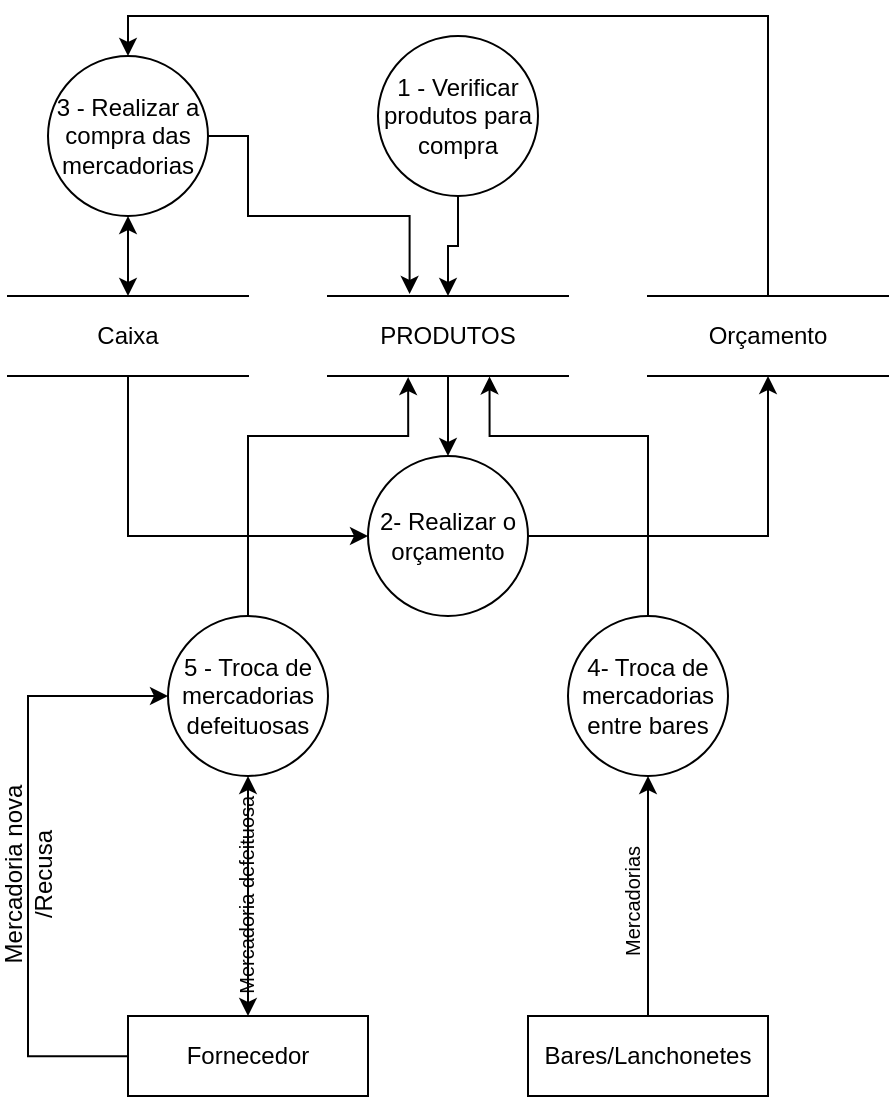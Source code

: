 <mxfile version="12.9.2" type="device"><diagram id="JR5-yKG_D1q2GUw1KWqf" name="Page-1"><mxGraphModel dx="1237" dy="669" grid="1" gridSize="10" guides="1" tooltips="1" connect="1" arrows="1" fold="1" page="1" pageScale="1" pageWidth="1169" pageHeight="827" math="0" shadow="0"><root><mxCell id="0"/><mxCell id="1" parent="0"/><mxCell id="veqbe7Npe6lUpJ3kkmxu-10" value="" style="edgeStyle=orthogonalEdgeStyle;rounded=0;orthogonalLoop=1;jettySize=auto;html=1;" parent="1" source="veqbe7Npe6lUpJ3kkmxu-1" target="veqbe7Npe6lUpJ3kkmxu-7" edge="1"><mxGeometry relative="1" as="geometry"/></mxCell><mxCell id="veqbe7Npe6lUpJ3kkmxu-1" value="&lt;font style=&quot;vertical-align: inherit&quot;&gt;&lt;font style=&quot;vertical-align: inherit&quot;&gt;1 - Verificar produtos para compra&lt;br&gt;&lt;/font&gt;&lt;/font&gt;" style="ellipse;whiteSpace=wrap;html=1;aspect=fixed;" parent="1" vertex="1"><mxGeometry x="505" y="190" width="80" height="80" as="geometry"/></mxCell><mxCell id="veqbe7Npe6lUpJ3kkmxu-15" value="" style="edgeStyle=orthogonalEdgeStyle;rounded=0;orthogonalLoop=1;jettySize=auto;html=1;entryX=0.5;entryY=1;entryDx=0;entryDy=0;" parent="1" source="veqbe7Npe6lUpJ3kkmxu-2" target="veqbe7Npe6lUpJ3kkmxu-8" edge="1"><mxGeometry relative="1" as="geometry"><mxPoint x="700" y="440" as="targetPoint"/></mxGeometry></mxCell><mxCell id="veqbe7Npe6lUpJ3kkmxu-2" value="&lt;font style=&quot;vertical-align: inherit&quot;&gt;&lt;font style=&quot;vertical-align: inherit&quot;&gt;2- Realizar o orçamento&lt;/font&gt;&lt;/font&gt;" style="ellipse;whiteSpace=wrap;html=1;aspect=fixed;" parent="1" vertex="1"><mxGeometry x="500" y="400" width="80" height="80" as="geometry"/></mxCell><mxCell id="veqbe7Npe6lUpJ3kkmxu-18" value="" style="edgeStyle=orthogonalEdgeStyle;rounded=0;orthogonalLoop=1;jettySize=auto;html=1;entryX=0.34;entryY=-0.025;entryDx=0;entryDy=0;entryPerimeter=0;exitX=1;exitY=0.5;exitDx=0;exitDy=0;" parent="1" source="veqbe7Npe6lUpJ3kkmxu-3" target="veqbe7Npe6lUpJ3kkmxu-7" edge="1"><mxGeometry relative="1" as="geometry"><Array as="points"><mxPoint x="440" y="240"/><mxPoint x="440" y="280"/><mxPoint x="521" y="280"/></Array></mxGeometry></mxCell><mxCell id="veqbe7Npe6lUpJ3kkmxu-3" value="&lt;font style=&quot;vertical-align: inherit&quot;&gt;&lt;font style=&quot;vertical-align: inherit&quot;&gt;3 - Realizar a compra das mercadorias&lt;/font&gt;&lt;/font&gt;" style="ellipse;whiteSpace=wrap;html=1;aspect=fixed;" parent="1" vertex="1"><mxGeometry x="340" y="200" width="80" height="80" as="geometry"/></mxCell><mxCell id="veqbe7Npe6lUpJ3kkmxu-22" value="" style="edgeStyle=orthogonalEdgeStyle;rounded=0;orthogonalLoop=1;jettySize=auto;html=1;startArrow=none;startFill=0;entryX=0.673;entryY=1.005;entryDx=0;entryDy=0;entryPerimeter=0;" parent="1" source="veqbe7Npe6lUpJ3kkmxu-4" target="veqbe7Npe6lUpJ3kkmxu-7" edge="1"><mxGeometry relative="1" as="geometry"><mxPoint x="640" y="380" as="targetPoint"/><Array as="points"><mxPoint x="640" y="390"/><mxPoint x="561" y="390"/></Array></mxGeometry></mxCell><mxCell id="veqbe7Npe6lUpJ3kkmxu-4" value="&lt;font style=&quot;vertical-align: inherit&quot;&gt;&lt;font style=&quot;vertical-align: inherit&quot;&gt;&lt;font style=&quot;vertical-align: inherit&quot;&gt;&lt;font style=&quot;vertical-align: inherit&quot;&gt;&lt;font style=&quot;vertical-align: inherit&quot;&gt;&lt;font style=&quot;vertical-align: inherit&quot;&gt;4- Troca de mercadorias entre bares&lt;/font&gt;&lt;/font&gt;&lt;/font&gt;&lt;/font&gt;&lt;/font&gt;&lt;/font&gt;" style="ellipse;whiteSpace=wrap;html=1;aspect=fixed;" parent="1" vertex="1"><mxGeometry x="600" y="480" width="80" height="80" as="geometry"/></mxCell><mxCell id="veqbe7Npe6lUpJ3kkmxu-25" value="" style="edgeStyle=orthogonalEdgeStyle;rounded=0;orthogonalLoop=1;jettySize=auto;html=1;startArrow=none;startFill=0;entryX=0.334;entryY=1.014;entryDx=0;entryDy=0;entryPerimeter=0;" parent="1" source="veqbe7Npe6lUpJ3kkmxu-5" target="veqbe7Npe6lUpJ3kkmxu-7" edge="1"><mxGeometry relative="1" as="geometry"><mxPoint x="440" y="380" as="targetPoint"/><Array as="points"><mxPoint x="440" y="390"/><mxPoint x="520" y="390"/></Array></mxGeometry></mxCell><mxCell id="veqbe7Npe6lUpJ3kkmxu-5" value="5 - Troca de mercadorias defeituosas" style="ellipse;whiteSpace=wrap;html=1;aspect=fixed;" parent="1" vertex="1"><mxGeometry x="400" y="480" width="80" height="80" as="geometry"/></mxCell><mxCell id="veqbe7Npe6lUpJ3kkmxu-13" value="" style="edgeStyle=orthogonalEdgeStyle;rounded=0;orthogonalLoop=1;jettySize=auto;html=1;" parent="1" source="veqbe7Npe6lUpJ3kkmxu-7" target="veqbe7Npe6lUpJ3kkmxu-2" edge="1"><mxGeometry relative="1" as="geometry"/></mxCell><mxCell id="veqbe7Npe6lUpJ3kkmxu-7" value="PRODUTOS" style="shape=partialRectangle;whiteSpace=wrap;html=1;left=0;right=0;fillColor=none;" parent="1" vertex="1"><mxGeometry x="480" y="320" width="120" height="40" as="geometry"/></mxCell><mxCell id="veqbe7Npe6lUpJ3kkmxu-20" value="" style="edgeStyle=orthogonalEdgeStyle;rounded=0;orthogonalLoop=1;jettySize=auto;html=1;startArrow=none;startFill=0;entryX=0.5;entryY=0;entryDx=0;entryDy=0;" parent="1" source="veqbe7Npe6lUpJ3kkmxu-8" target="veqbe7Npe6lUpJ3kkmxu-3" edge="1"><mxGeometry relative="1" as="geometry"><mxPoint x="380" y="170" as="targetPoint"/><Array as="points"><mxPoint x="700" y="180"/><mxPoint x="380" y="180"/></Array></mxGeometry></mxCell><mxCell id="veqbe7Npe6lUpJ3kkmxu-8" value="Orçamento" style="shape=partialRectangle;whiteSpace=wrap;html=1;left=0;right=0;fillColor=none;" parent="1" vertex="1"><mxGeometry x="640" y="320" width="120" height="40" as="geometry"/></mxCell><mxCell id="veqbe7Npe6lUpJ3kkmxu-12" value="" style="edgeStyle=orthogonalEdgeStyle;rounded=0;orthogonalLoop=1;jettySize=auto;html=1;entryX=0;entryY=0.5;entryDx=0;entryDy=0;" parent="1" source="veqbe7Npe6lUpJ3kkmxu-9" target="veqbe7Npe6lUpJ3kkmxu-2" edge="1"><mxGeometry relative="1" as="geometry"><mxPoint x="380" y="440" as="targetPoint"/><Array as="points"><mxPoint x="380" y="440"/></Array></mxGeometry></mxCell><mxCell id="veqbe7Npe6lUpJ3kkmxu-16" value="" style="edgeStyle=orthogonalEdgeStyle;rounded=0;orthogonalLoop=1;jettySize=auto;html=1;startArrow=classic;startFill=1;" parent="1" source="veqbe7Npe6lUpJ3kkmxu-3" target="veqbe7Npe6lUpJ3kkmxu-9" edge="1"><mxGeometry relative="1" as="geometry"/></mxCell><mxCell id="veqbe7Npe6lUpJ3kkmxu-9" value="Caixa" style="shape=partialRectangle;whiteSpace=wrap;html=1;left=0;right=0;fillColor=none;" parent="1" vertex="1"><mxGeometry x="320" y="320" width="120" height="40" as="geometry"/></mxCell><mxCell id="veqbe7Npe6lUpJ3kkmxu-27" value="" style="edgeStyle=orthogonalEdgeStyle;rounded=0;orthogonalLoop=1;jettySize=auto;html=1;startArrow=none;startFill=0;" parent="1" source="veqbe7Npe6lUpJ3kkmxu-26" target="veqbe7Npe6lUpJ3kkmxu-4" edge="1"><mxGeometry relative="1" as="geometry"/></mxCell><mxCell id="veqbe7Npe6lUpJ3kkmxu-26" value="Bares/Lanchonetes" style="rounded=0;whiteSpace=wrap;html=1;" parent="1" vertex="1"><mxGeometry x="580" y="680" width="120" height="40" as="geometry"/></mxCell><mxCell id="veqbe7Npe6lUpJ3kkmxu-33" value="" style="edgeStyle=orthogonalEdgeStyle;rounded=0;orthogonalLoop=1;jettySize=auto;html=1;startArrow=classic;startFill=1;" parent="1" source="veqbe7Npe6lUpJ3kkmxu-34" edge="1"><mxGeometry relative="1" as="geometry"><mxPoint x="440" y="560" as="targetPoint"/></mxGeometry></mxCell><mxCell id="veqbe7Npe6lUpJ3kkmxu-34" value="Fornecedor" style="rounded=0;whiteSpace=wrap;html=1;" parent="1" vertex="1"><mxGeometry x="380" y="680" width="120" height="40" as="geometry"/></mxCell><mxCell id="veqbe7Npe6lUpJ3kkmxu-35" value="Mercadoria defeituosa" style="text;html=1;strokeColor=none;fillColor=none;align=center;verticalAlign=middle;whiteSpace=wrap;rounded=0;rotation=-90;fontSize=10;" parent="1" vertex="1"><mxGeometry x="386.87" y="601.62" width="105" height="35.75" as="geometry"/></mxCell><mxCell id="veqbe7Npe6lUpJ3kkmxu-37" value="&lt;font style=&quot;font-size: 10px&quot;&gt;Mercadorias&lt;br style=&quot;font-size: 10px&quot;&gt;&lt;/font&gt;" style="text;html=1;strokeColor=none;fillColor=none;align=center;verticalAlign=middle;whiteSpace=wrap;rounded=0;rotation=-90;fontSize=10;" parent="1" vertex="1"><mxGeometry x="579" y="612.5" width="105" height="20" as="geometry"/></mxCell><mxCell id="KXPXj2zLTw6V5ffQ6uEd-1" value="" style="edgeStyle=orthogonalEdgeStyle;rounded=0;orthogonalLoop=1;jettySize=auto;html=1;entryX=0;entryY=0.5;entryDx=0;entryDy=0;" edge="1" parent="1" target="veqbe7Npe6lUpJ3kkmxu-5"><mxGeometry relative="1" as="geometry"><mxPoint x="340.0" y="580.05" as="targetPoint"/><Array as="points"><mxPoint x="330" y="700"/><mxPoint x="330" y="520"/></Array><mxPoint x="380.0" y="700.11" as="sourcePoint"/></mxGeometry></mxCell><mxCell id="KXPXj2zLTw6V5ffQ6uEd-2" value="Mercadoria nova&lt;br&gt;/Recusa" style="text;html=1;align=center;verticalAlign=middle;resizable=0;points=[];labelBackgroundColor=none;rotation=-90;" vertex="1" connectable="0" parent="KXPXj2zLTw6V5ffQ6uEd-1"><mxGeometry x="-0.037" relative="1" as="geometry"><mxPoint y="3.91" as="offset"/></mxGeometry></mxCell></root></mxGraphModel></diagram></mxfile>